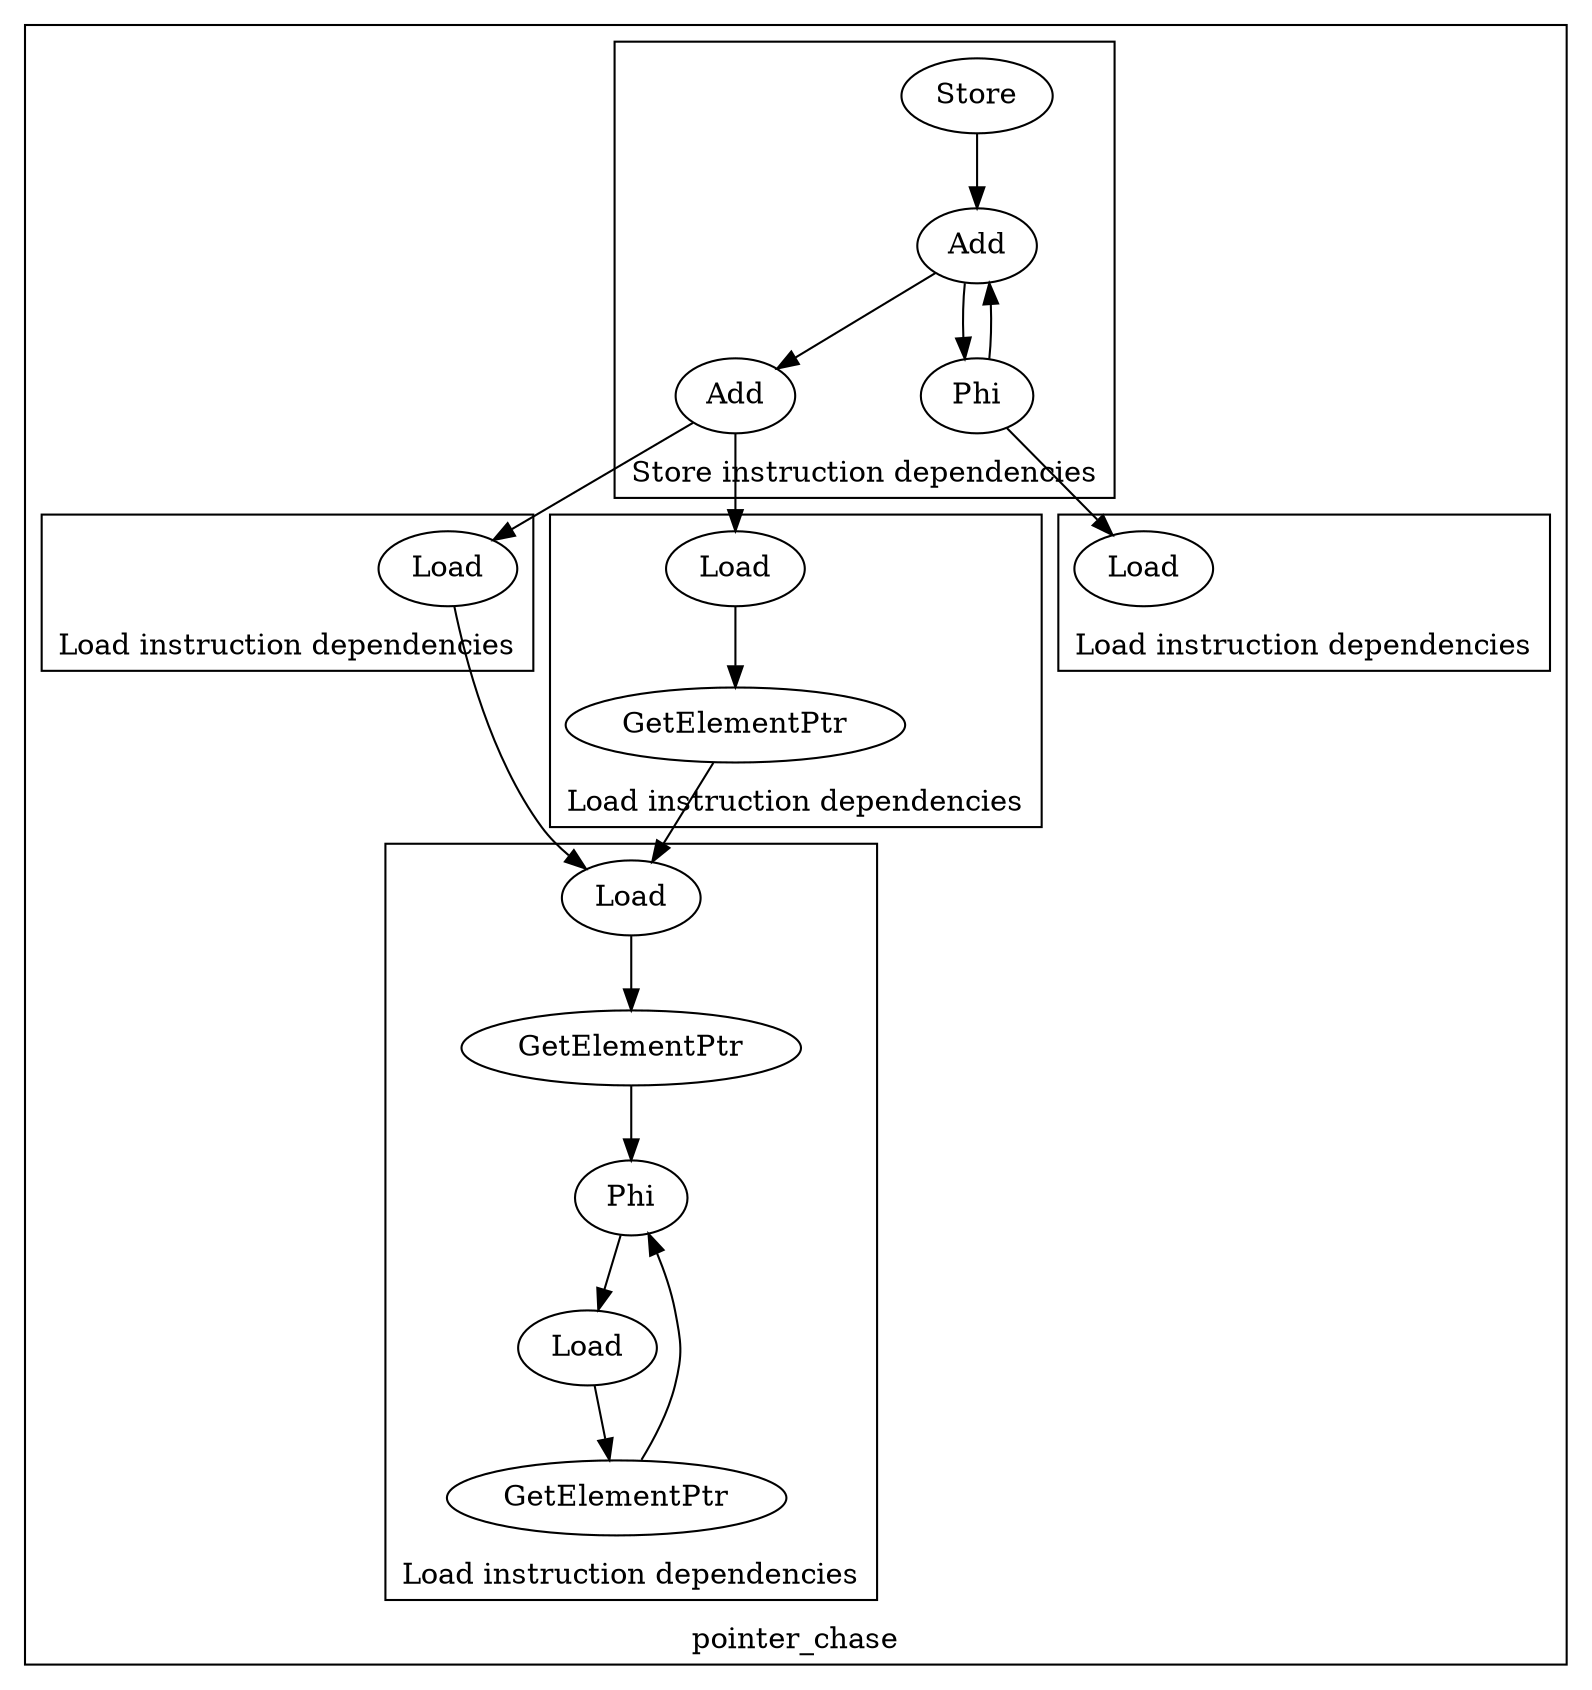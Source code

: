 strict digraph {
subgraph {
subgraph {
pointer_chase_4 [label="Load" comment="  %result.promoted = load i32, ptr %result, align 4, !tbaa !34"]
pointer_chase_4 -> {
}
cluster=true
label="Load instruction dependencies"
labelloc=b
}
subgraph {
pointer_chase_10 [label="Load" comment="  %0 = load ptr, ptr %data, align 8, !dbg !38, !tbaa !40"]
pointer_chase_10 -> {
pointer_chase_9
}
pointer_chase_9 [label="GetElementPtr" comment="  %data = getelementptr inbounds %struct.Node, ptr %node.addr.08, i64 0, i32 5, !dbg !38"]
pointer_chase_9 -> {
pointer_chase_7
}
pointer_chase_7 [label="Phi" comment="  %node.addr.08 = phi ptr [ %node, %while.body.lr.ph ], [ %3, %while.body ]"]
pointer_chase_7 -> {
pointer_chase_18
}
pointer_chase_18 [label="Load" comment="  %3 = load ptr, ptr %next, align 8, !dbg !50, !tbaa !51"]
pointer_chase_18 -> {
pointer_chase_17
}
pointer_chase_17 [label="GetElementPtr" comment="  %next = getelementptr inbounds %struct.Node, ptr %node.addr.08, i64 0, i32 4, !dbg !50"]
pointer_chase_17 -> {
pointer_chase_7
}
pointer_chase_7 [label="Phi" comment="  %node.addr.08 = phi ptr [ %node, %while.body.lr.ph ], [ %3, %while.body ]"]
pointer_chase_7 -> {
}
cluster=true
label="Load instruction dependencies"
labelloc=b
}
subgraph {
pointer_chase_11 [label="Load" comment="  %1 = load i32, ptr %0, align 4, !dbg !43, !tbaa !44"]
pointer_chase_11 -> {
pointer_chase_10
}
pointer_chase_10 [label="Load" comment="  %0 = load ptr, ptr %data, align 8, !dbg !38, !tbaa !40"]
pointer_chase_10 -> {
pointer_chase_9
}
pointer_chase_9 [label="GetElementPtr" comment="  %data = getelementptr inbounds %struct.Node, ptr %node.addr.08, i64 0, i32 5, !dbg !38"]
pointer_chase_9 -> {
pointer_chase_7
}
pointer_chase_7 [label="Phi" comment="  %node.addr.08 = phi ptr [ %node, %while.body.lr.ph ], [ %3, %while.body ]"]
pointer_chase_7 -> {
pointer_chase_18
}
pointer_chase_18 [label="Load" comment="  %3 = load ptr, ptr %next, align 8, !dbg !50, !tbaa !51"]
pointer_chase_18 -> {
pointer_chase_17
}
pointer_chase_17 [label="GetElementPtr" comment="  %next = getelementptr inbounds %struct.Node, ptr %node.addr.08, i64 0, i32 4, !dbg !50"]
pointer_chase_17 -> {
pointer_chase_7
}
pointer_chase_7 [label="Phi" comment="  %node.addr.08 = phi ptr [ %node, %while.body.lr.ph ], [ %3, %while.body ]"]
pointer_chase_7 -> {
}
cluster=true
label="Load instruction dependencies"
labelloc=b
}
subgraph {
pointer_chase_13 [label="Load" comment="  %2 = load i32, ptr %data12, align 4, !dbg !46, !tbaa !47"]
pointer_chase_13 -> {
pointer_chase_12
}
pointer_chase_12 [label="GetElementPtr" comment="  %data12 = getelementptr inbounds %struct.Data, ptr %0, i64 0, i32 1, !dbg !46"]
pointer_chase_12 -> {
pointer_chase_10
}
pointer_chase_10 [label="Load" comment="  %0 = load ptr, ptr %data, align 8, !dbg !38, !tbaa !40"]
pointer_chase_10 -> {
pointer_chase_9
}
pointer_chase_9 [label="GetElementPtr" comment="  %data = getelementptr inbounds %struct.Node, ptr %node.addr.08, i64 0, i32 5, !dbg !38"]
pointer_chase_9 -> {
pointer_chase_7
}
pointer_chase_7 [label="Phi" comment="  %node.addr.08 = phi ptr [ %node, %while.body.lr.ph ], [ %3, %while.body ]"]
pointer_chase_7 -> {
pointer_chase_18
}
pointer_chase_18 [label="Load" comment="  %3 = load ptr, ptr %next, align 8, !dbg !50, !tbaa !51"]
pointer_chase_18 -> {
pointer_chase_17
}
pointer_chase_17 [label="GetElementPtr" comment="  %next = getelementptr inbounds %struct.Node, ptr %node.addr.08, i64 0, i32 4, !dbg !50"]
pointer_chase_17 -> {
pointer_chase_7
}
pointer_chase_7 [label="Phi" comment="  %node.addr.08 = phi ptr [ %node, %while.body.lr.ph ], [ %3, %while.body ]"]
pointer_chase_7 -> {
}
cluster=true
label="Load instruction dependencies"
labelloc=b
}
subgraph {
pointer_chase_16 [label="Store" comment="  store i32 %add3, ptr %result, align 4, !dbg !49, !tbaa !34"]
pointer_chase_16 -> {
pointer_chase_15
}
pointer_chase_15 [label="Add" comment="  %add3 = add nsw i32 %add, %add39, !dbg !49"]
pointer_chase_15 -> {
pointer_chase_14
pointer_chase_6
}
pointer_chase_14 [label="Add" comment="  %add = add nsw i32 %2, %1, !dbg !48"]
pointer_chase_14 -> {
pointer_chase_13
pointer_chase_11
}
pointer_chase_13 [label="Load" comment="  %2 = load i32, ptr %data12, align 4, !dbg !46, !tbaa !47"]
pointer_chase_13 -> {
pointer_chase_12
}
pointer_chase_12 [label="GetElementPtr" comment="  %data12 = getelementptr inbounds %struct.Data, ptr %0, i64 0, i32 1, !dbg !46"]
pointer_chase_12 -> {
pointer_chase_10
}
pointer_chase_10 [label="Load" comment="  %0 = load ptr, ptr %data, align 8, !dbg !38, !tbaa !40"]
pointer_chase_10 -> {
pointer_chase_9
}
pointer_chase_9 [label="GetElementPtr" comment="  %data = getelementptr inbounds %struct.Node, ptr %node.addr.08, i64 0, i32 5, !dbg !38"]
pointer_chase_9 -> {
pointer_chase_7
}
pointer_chase_7 [label="Phi" comment="  %node.addr.08 = phi ptr [ %node, %while.body.lr.ph ], [ %3, %while.body ]"]
pointer_chase_7 -> {
pointer_chase_18
}
pointer_chase_18 [label="Load" comment="  %3 = load ptr, ptr %next, align 8, !dbg !50, !tbaa !51"]
pointer_chase_18 -> {
pointer_chase_17
}
pointer_chase_17 [label="GetElementPtr" comment="  %next = getelementptr inbounds %struct.Node, ptr %node.addr.08, i64 0, i32 4, !dbg !50"]
pointer_chase_17 -> {
pointer_chase_7
}
pointer_chase_7 [label="Phi" comment="  %node.addr.08 = phi ptr [ %node, %while.body.lr.ph ], [ %3, %while.body ]"]
pointer_chase_7 -> {
}
pointer_chase_11 [label="Load" comment="  %1 = load i32, ptr %0, align 4, !dbg !43, !tbaa !44"]
pointer_chase_11 -> {
pointer_chase_10
}
pointer_chase_10 [label="Load" comment="  %0 = load ptr, ptr %data, align 8, !dbg !38, !tbaa !40"]
pointer_chase_10 -> {
pointer_chase_9
}
pointer_chase_9 [label="GetElementPtr" comment="  %data = getelementptr inbounds %struct.Node, ptr %node.addr.08, i64 0, i32 5, !dbg !38"]
pointer_chase_9 -> {
pointer_chase_7
}
pointer_chase_7 [label="Phi" comment="  %node.addr.08 = phi ptr [ %node, %while.body.lr.ph ], [ %3, %while.body ]"]
pointer_chase_7 -> {
pointer_chase_18
}
pointer_chase_18 [label="Load" comment="  %3 = load ptr, ptr %next, align 8, !dbg !50, !tbaa !51"]
pointer_chase_18 -> {
pointer_chase_17
}
pointer_chase_17 [label="GetElementPtr" comment="  %next = getelementptr inbounds %struct.Node, ptr %node.addr.08, i64 0, i32 4, !dbg !50"]
pointer_chase_17 -> {
pointer_chase_7
}
pointer_chase_7 [label="Phi" comment="  %node.addr.08 = phi ptr [ %node, %while.body.lr.ph ], [ %3, %while.body ]"]
pointer_chase_7 -> {
}
pointer_chase_6 [label="Phi" comment="  %add39 = phi i32 [ %result.promoted, %while.body.lr.ph ], [ %add3, %while.body ], !dbg !31"]
pointer_chase_6 -> {
pointer_chase_4
pointer_chase_15
}
pointer_chase_4 [label="Load" comment="  %result.promoted = load i32, ptr %result, align 4, !tbaa !34"]
pointer_chase_4 -> {
}
pointer_chase_15 [label="Add" comment="  %add3 = add nsw i32 %add, %add39, !dbg !49"]
pointer_chase_15 -> {
}
cluster=true
label="Store instruction dependencies"
labelloc=b
}
subgraph {
pointer_chase_18 [label="Load" comment="  %3 = load ptr, ptr %next, align 8, !dbg !50, !tbaa !51"]
pointer_chase_18 -> {
pointer_chase_17
}
pointer_chase_17 [label="GetElementPtr" comment="  %next = getelementptr inbounds %struct.Node, ptr %node.addr.08, i64 0, i32 4, !dbg !50"]
pointer_chase_17 -> {
pointer_chase_7
}
pointer_chase_7 [label="Phi" comment="  %node.addr.08 = phi ptr [ %node, %while.body.lr.ph ], [ %3, %while.body ]"]
pointer_chase_7 -> {
pointer_chase_18
}
pointer_chase_18 [label="Load" comment="  %3 = load ptr, ptr %next, align 8, !dbg !50, !tbaa !51"]
pointer_chase_18 -> {
}
cluster=true
label="Load instruction dependencies"
labelloc=b
}
cluster=true
label=pointer_chase
labelloc=b
}
}
